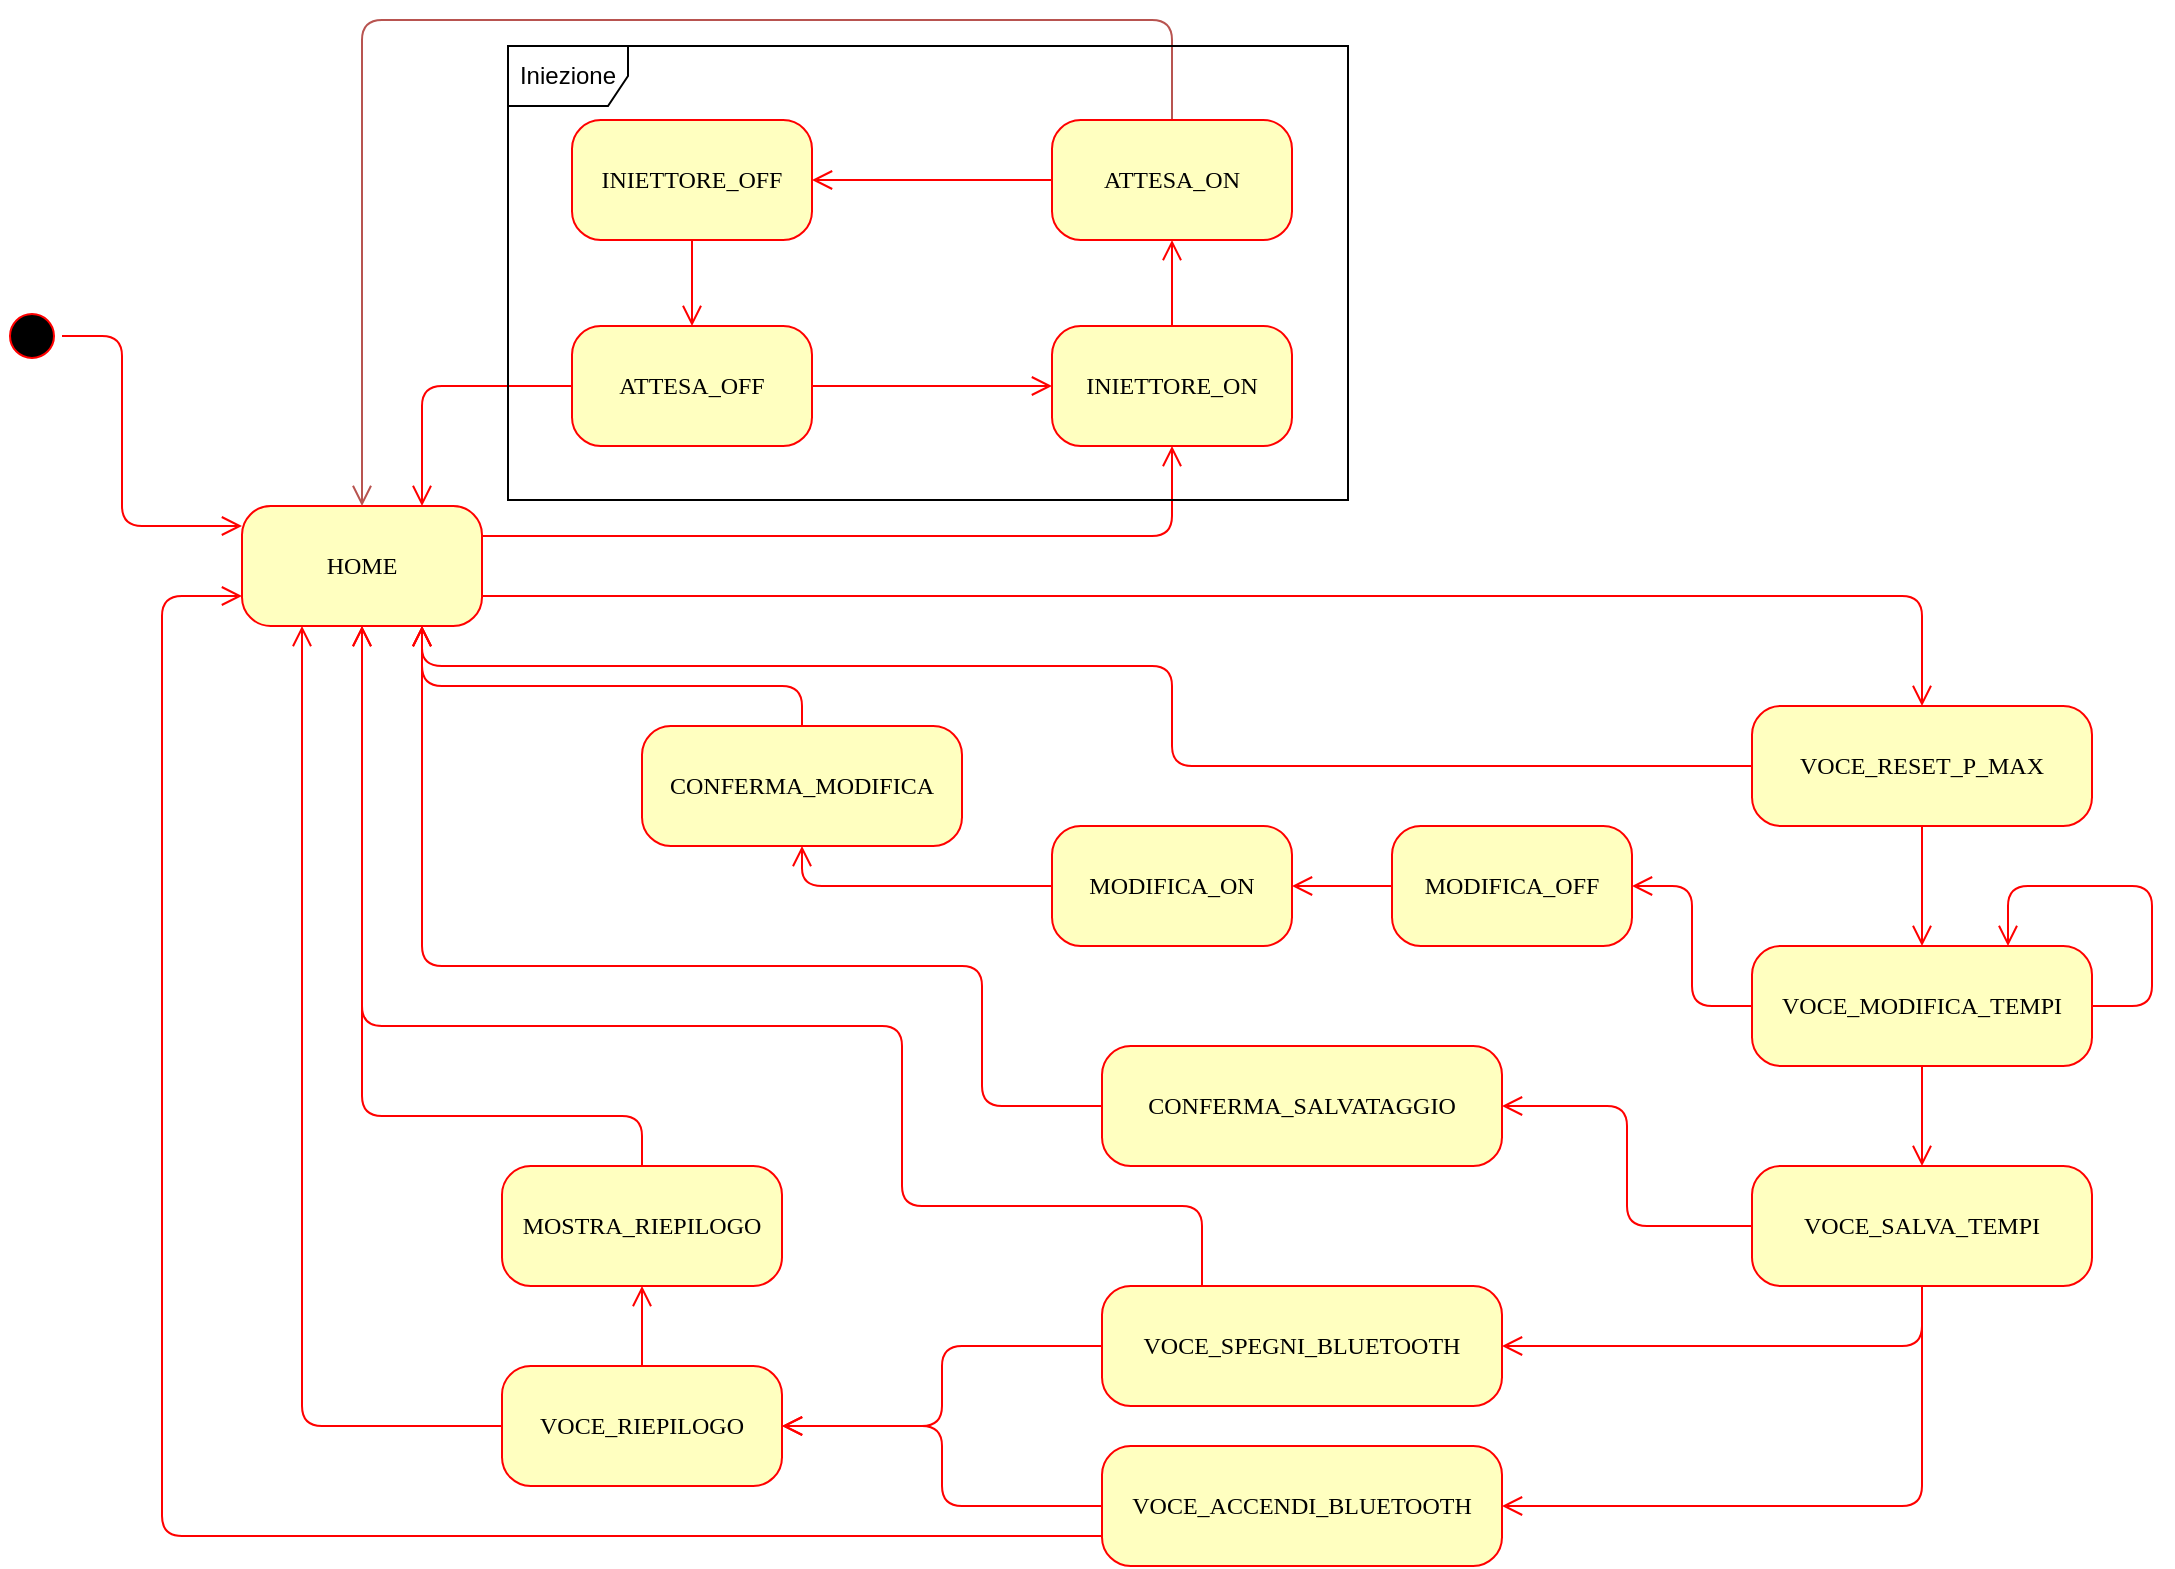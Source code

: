 <mxfile version="19.0.3" type="device"><diagram name="Page-1" id="58cdce13-f638-feb5-8d6f-7d28b1aa9fa0"><mxGraphModel dx="1826" dy="916" grid="1" gridSize="10" guides="1" tooltips="1" connect="1" arrows="1" fold="1" page="1" pageScale="1" pageWidth="1169" pageHeight="827" background="none" math="0" shadow="0"><root><mxCell id="0"/><mxCell id="1" parent="0"/><mxCell id="382b91b5511bd0f7-1" value="" style="ellipse;html=1;shape=startState;fillColor=#000000;strokeColor=#ff0000;rounded=1;shadow=0;comic=0;labelBackgroundColor=none;fontFamily=Verdana;fontSize=12;fontColor=#000000;align=center;direction=south;" parent="1" vertex="1"><mxGeometry x="47" y="170" width="30" height="30" as="geometry"/></mxCell><mxCell id="382b91b5511bd0f7-5" value="VOCE_RIEPILOGO" style="rounded=1;whiteSpace=wrap;html=1;arcSize=24;fillColor=#ffffc0;strokeColor=#ff0000;shadow=0;comic=0;labelBackgroundColor=none;fontFamily=Verdana;fontSize=12;fontColor=#000000;align=center;" parent="1" vertex="1"><mxGeometry x="297" y="700" width="140" height="60" as="geometry"/></mxCell><mxCell id="382b91b5511bd0f7-6" value="HOME" style="rounded=1;whiteSpace=wrap;html=1;arcSize=24;fillColor=#ffffc0;strokeColor=#ff0000;shadow=0;comic=0;labelBackgroundColor=none;fontFamily=Verdana;fontSize=12;fontColor=#000000;align=center;" parent="1" vertex="1"><mxGeometry x="167" y="270" width="120" height="60" as="geometry"/></mxCell><mxCell id="3cde6dad864a17aa-3" style="edgeStyle=orthogonalEdgeStyle;html=1;labelBackgroundColor=none;endArrow=open;endSize=8;strokeColor=#b85450;fontFamily=Verdana;fontSize=12;align=left;entryX=0.5;entryY=0;entryDx=0;entryDy=0;exitX=0.5;exitY=0;exitDx=0;exitDy=0;fillColor=#f8cecc;" parent="1" source="IfPPyGokXyLpAoEEmJJq-1" target="382b91b5511bd0f7-6" edge="1"><mxGeometry relative="1" as="geometry"><mxPoint x="602" y="500" as="targetPoint"/><Array as="points"><mxPoint x="632" y="27"/><mxPoint x="227" y="27"/></Array><mxPoint x="532" y="340" as="sourcePoint"/></mxGeometry></mxCell><mxCell id="382b91b5511bd0f7-7" value="INIETTORE_OFF" style="rounded=1;whiteSpace=wrap;html=1;arcSize=24;fillColor=#ffffc0;strokeColor=#ff0000;shadow=0;comic=0;labelBackgroundColor=none;fontFamily=Verdana;fontSize=12;fontColor=#000000;align=center;" parent="1" vertex="1"><mxGeometry x="332" y="77" width="120" height="60" as="geometry"/></mxCell><mxCell id="3cde6dad864a17aa-4" style="edgeStyle=orthogonalEdgeStyle;html=1;labelBackgroundColor=none;endArrow=open;endSize=8;strokeColor=#ff0000;fontFamily=Verdana;fontSize=12;align=left;exitX=1;exitY=0.75;exitDx=0;exitDy=0;entryX=0.5;entryY=0;entryDx=0;entryDy=0;" parent="1" source="382b91b5511bd0f7-6" target="382b91b5511bd0f7-10" edge="1"><mxGeometry relative="1" as="geometry"><Array as="points"/><mxPoint x="582" y="340" as="sourcePoint"/><mxPoint x="882" y="390" as="targetPoint"/></mxGeometry></mxCell><mxCell id="382b91b5511bd0f7-10" value="VOCE_RESET_P_MAX" style="rounded=1;whiteSpace=wrap;html=1;arcSize=24;fillColor=#ffffc0;strokeColor=#ff0000;shadow=0;comic=0;labelBackgroundColor=none;fontFamily=Verdana;fontSize=12;fontColor=#000000;align=center;" parent="1" vertex="1"><mxGeometry x="922" y="370" width="170" height="60" as="geometry"/></mxCell><mxCell id="3cde6dad864a17aa-5" style="edgeStyle=elbowEdgeStyle;html=1;labelBackgroundColor=none;endArrow=open;endSize=8;strokeColor=#ff0000;fontFamily=Verdana;fontSize=12;align=left;entryX=0.5;entryY=1;entryDx=0;entryDy=0;exitX=0.5;exitY=0;exitDx=0;exitDy=0;" parent="1" source="-hwjyPiwWXOPYwiMXa58-1" target="IfPPyGokXyLpAoEEmJJq-1" edge="1"><mxGeometry relative="1" as="geometry"><mxPoint x="602" y="240" as="sourcePoint"/><mxPoint x="602" y="115" as="targetPoint"/></mxGeometry></mxCell><mxCell id="2a3bc250acf0617d-9" style="edgeStyle=orthogonalEdgeStyle;html=1;labelBackgroundColor=none;endArrow=open;endSize=8;strokeColor=#ff0000;fontFamily=Verdana;fontSize=12;align=left;" parent="1" source="382b91b5511bd0f7-1" target="382b91b5511bd0f7-6" edge="1"><mxGeometry relative="1" as="geometry"><Array as="points"><mxPoint x="107" y="185"/><mxPoint x="107" y="280"/></Array></mxGeometry></mxCell><mxCell id="2a3bc250acf0617d-11" style="edgeStyle=orthogonalEdgeStyle;html=1;labelBackgroundColor=none;endArrow=open;endSize=8;strokeColor=#ff0000;fontFamily=Verdana;fontSize=12;align=left;exitX=1;exitY=0.5;exitDx=0;exitDy=0;" parent="1" source="IfPPyGokXyLpAoEEmJJq-11" target="IfPPyGokXyLpAoEEmJJq-11" edge="1"><mxGeometry relative="1" as="geometry"><mxPoint x="1042" y="590" as="sourcePoint"/><Array as="points"><mxPoint x="1122" y="520"/><mxPoint x="1122" y="460"/><mxPoint x="1050" y="460"/></Array></mxGeometry></mxCell><mxCell id="2a3bc250acf0617d-13" style="edgeStyle=orthogonalEdgeStyle;html=1;exitX=0.5;exitY=0;labelBackgroundColor=none;endArrow=open;endSize=8;strokeColor=#ff0000;fontFamily=Verdana;fontSize=12;align=left;entryX=0.75;entryY=1;entryDx=0;entryDy=0;exitDx=0;exitDy=0;" parent="1" source="IfPPyGokXyLpAoEEmJJq-17" target="382b91b5511bd0f7-6" edge="1"><mxGeometry relative="1" as="geometry"><mxPoint x="282" y="630" as="targetPoint"/><Array as="points"><mxPoint x="447" y="360"/><mxPoint x="257" y="360"/></Array></mxGeometry></mxCell><mxCell id="2a3bc250acf0617d-14" style="edgeStyle=orthogonalEdgeStyle;html=1;labelBackgroundColor=none;endArrow=open;endSize=8;strokeColor=#ff0000;fontFamily=Verdana;fontSize=12;align=left;exitX=0;exitY=0.5;exitDx=0;exitDy=0;entryX=0.75;entryY=1;entryDx=0;entryDy=0;" parent="1" source="382b91b5511bd0f7-10" target="382b91b5511bd0f7-6" edge="1"><mxGeometry relative="1" as="geometry"><mxPoint x="652" y="390" as="sourcePoint"/><mxPoint x="502" y="315" as="targetPoint"/><Array as="points"><mxPoint x="632" y="400"/><mxPoint x="632" y="350"/><mxPoint x="257" y="350"/></Array></mxGeometry></mxCell><mxCell id="2a3bc250acf0617d-15" style="edgeStyle=orthogonalEdgeStyle;html=1;entryX=1;entryY=0.5;labelBackgroundColor=none;endArrow=open;endSize=8;strokeColor=#ff0000;fontFamily=Verdana;fontSize=12;align=left;exitX=0;exitY=0.5;exitDx=0;exitDy=0;entryDx=0;entryDy=0;" parent="1" source="IfPPyGokXyLpAoEEmJJq-11" target="IfPPyGokXyLpAoEEmJJq-14" edge="1"><mxGeometry relative="1" as="geometry"><mxPoint x="832" y="505" as="sourcePoint"/><mxPoint x="902" y="460" as="targetPoint"/></mxGeometry></mxCell><mxCell id="3cde6dad864a17aa-6" style="edgeStyle=elbowEdgeStyle;html=1;labelBackgroundColor=none;endArrow=open;endSize=8;strokeColor=#ff0000;fontFamily=Verdana;fontSize=12;align=left;entryX=0.5;entryY=0;entryDx=0;entryDy=0;exitX=0.5;exitY=1;exitDx=0;exitDy=0;" parent="1" source="IfPPyGokXyLpAoEEmJJq-11" target="IfPPyGokXyLpAoEEmJJq-13" edge="1"><mxGeometry relative="1" as="geometry"><mxPoint x="457" y="665" as="sourcePoint"/><mxPoint x="467" y="550" as="targetPoint"/><Array as="points"/></mxGeometry></mxCell><mxCell id="3cde6dad864a17aa-7" style="edgeStyle=elbowEdgeStyle;html=1;labelBackgroundColor=none;endArrow=open;endSize=8;strokeColor=#ff0000;fontFamily=Verdana;fontSize=12;align=left;entryX=1;entryY=0.5;entryDx=0;entryDy=0;exitX=0.5;exitY=1;exitDx=0;exitDy=0;" parent="1" source="IfPPyGokXyLpAoEEmJJq-13" target="IfPPyGokXyLpAoEEmJJq-19" edge="1"><mxGeometry relative="1" as="geometry"><mxPoint x="-228" y="335" as="sourcePoint"/><mxPoint x="-188" y="220" as="targetPoint"/><Array as="points"><mxPoint x="1007" y="680"/></Array></mxGeometry></mxCell><mxCell id="3cde6dad864a17aa-8" style="edgeStyle=elbowEdgeStyle;html=1;labelBackgroundColor=none;endArrow=open;endSize=8;strokeColor=#ff0000;fontFamily=Verdana;fontSize=12;align=left;exitX=0.5;exitY=1;exitDx=0;exitDy=0;entryX=1;entryY=0.5;entryDx=0;entryDy=0;" parent="1" source="IfPPyGokXyLpAoEEmJJq-13" target="IfPPyGokXyLpAoEEmJJq-20" edge="1"><mxGeometry relative="1" as="geometry"><mxPoint x="-178" y="355" as="sourcePoint"/><mxPoint x="477" y="760" as="targetPoint"/><Array as="points"><mxPoint x="1007" y="730"/></Array></mxGeometry></mxCell><mxCell id="-hwjyPiwWXOPYwiMXa58-1" value="INIETTORE_ON" style="rounded=1;whiteSpace=wrap;html=1;arcSize=24;fillColor=#ffffc0;strokeColor=#ff0000;shadow=0;comic=0;labelBackgroundColor=none;fontFamily=Verdana;fontSize=12;fontColor=#000000;align=center;" parent="1" vertex="1"><mxGeometry x="572" y="180" width="120" height="60" as="geometry"/></mxCell><mxCell id="-hwjyPiwWXOPYwiMXa58-2" style="edgeStyle=orthogonalEdgeStyle;html=1;labelBackgroundColor=none;endArrow=open;endSize=8;strokeColor=#ff0000;fontFamily=Verdana;fontSize=12;align=left;exitX=1;exitY=0.25;exitDx=0;exitDy=0;entryX=0.5;entryY=1;entryDx=0;entryDy=0;" parent="1" source="382b91b5511bd0f7-6" target="-hwjyPiwWXOPYwiMXa58-1" edge="1"><mxGeometry relative="1" as="geometry"><Array as="points"/><mxPoint x="297" y="325" as="sourcePoint"/><mxPoint x="747" y="210" as="targetPoint"/></mxGeometry></mxCell><mxCell id="IfPPyGokXyLpAoEEmJJq-1" value="ATTESA_ON" style="rounded=1;whiteSpace=wrap;html=1;arcSize=24;fillColor=#ffffc0;strokeColor=#ff0000;shadow=0;comic=0;labelBackgroundColor=none;fontFamily=Verdana;fontSize=12;fontColor=#000000;align=center;" parent="1" vertex="1"><mxGeometry x="572" y="77" width="120" height="60" as="geometry"/></mxCell><mxCell id="IfPPyGokXyLpAoEEmJJq-3" style="edgeStyle=elbowEdgeStyle;html=1;labelBackgroundColor=none;endArrow=open;endSize=8;strokeColor=#ff0000;fontFamily=Verdana;fontSize=12;align=left;entryX=1;entryY=0.5;entryDx=0;entryDy=0;exitX=0;exitY=0.5;exitDx=0;exitDy=0;" parent="1" source="IfPPyGokXyLpAoEEmJJq-1" target="382b91b5511bd0f7-7" edge="1"><mxGeometry relative="1" as="geometry"><mxPoint x="642" y="257" as="sourcePoint"/><mxPoint x="642" y="147" as="targetPoint"/></mxGeometry></mxCell><mxCell id="IfPPyGokXyLpAoEEmJJq-4" value="ATTESA_OFF" style="rounded=1;whiteSpace=wrap;html=1;arcSize=24;fillColor=#ffffc0;strokeColor=#ff0000;shadow=0;comic=0;labelBackgroundColor=none;fontFamily=Verdana;fontSize=12;fontColor=#000000;align=center;" parent="1" vertex="1"><mxGeometry x="332" y="180" width="120" height="60" as="geometry"/></mxCell><mxCell id="IfPPyGokXyLpAoEEmJJq-5" style="edgeStyle=elbowEdgeStyle;html=1;labelBackgroundColor=none;endArrow=open;endSize=8;strokeColor=#ff0000;fontFamily=Verdana;fontSize=12;align=left;entryX=0.5;entryY=0;entryDx=0;entryDy=0;exitX=0.5;exitY=1;exitDx=0;exitDy=0;" parent="1" source="382b91b5511bd0f7-7" target="IfPPyGokXyLpAoEEmJJq-4" edge="1"><mxGeometry relative="1" as="geometry"><mxPoint x="642" y="190" as="sourcePoint"/><mxPoint x="642" y="80" as="targetPoint"/></mxGeometry></mxCell><mxCell id="IfPPyGokXyLpAoEEmJJq-7" style="edgeStyle=orthogonalEdgeStyle;html=1;labelBackgroundColor=none;endArrow=open;endSize=8;strokeColor=#ff0000;fontFamily=Verdana;fontSize=12;align=left;exitX=1;exitY=0.5;exitDx=0;exitDy=0;" parent="1" source="IfPPyGokXyLpAoEEmJJq-4" edge="1"><mxGeometry relative="1" as="geometry"><Array as="points"/><mxPoint x="347" y="275" as="sourcePoint"/><mxPoint x="572" y="210" as="targetPoint"/></mxGeometry></mxCell><mxCell id="IfPPyGokXyLpAoEEmJJq-9" style="edgeStyle=elbowEdgeStyle;html=1;labelBackgroundColor=none;endArrow=open;endSize=8;strokeColor=#ff0000;fontFamily=Verdana;fontSize=12;align=left;entryX=0.75;entryY=0;entryDx=0;entryDy=0;exitX=0;exitY=0.5;exitDx=0;exitDy=0;" parent="1" source="IfPPyGokXyLpAoEEmJJq-4" target="382b91b5511bd0f7-6" edge="1"><mxGeometry relative="1" as="geometry"><mxPoint x="342" y="200" as="sourcePoint"/><mxPoint x="222" y="200" as="targetPoint"/><Array as="points"><mxPoint x="257" y="250"/></Array></mxGeometry></mxCell><mxCell id="IfPPyGokXyLpAoEEmJJq-11" value="VOCE_MODIFICA_TEMPI" style="rounded=1;whiteSpace=wrap;html=1;arcSize=24;fillColor=#ffffc0;strokeColor=#ff0000;shadow=0;comic=0;labelBackgroundColor=none;fontFamily=Verdana;fontSize=12;fontColor=#000000;align=center;" parent="1" vertex="1"><mxGeometry x="922" y="490" width="170" height="60" as="geometry"/></mxCell><mxCell id="IfPPyGokXyLpAoEEmJJq-12" style="edgeStyle=elbowEdgeStyle;html=1;labelBackgroundColor=none;endArrow=open;endSize=8;strokeColor=#ff0000;fontFamily=Verdana;fontSize=12;align=left;entryX=0.5;entryY=0;entryDx=0;entryDy=0;exitX=0.5;exitY=1;exitDx=0;exitDy=0;" parent="1" source="382b91b5511bd0f7-10" target="IfPPyGokXyLpAoEEmJJq-11" edge="1"><mxGeometry relative="1" as="geometry"><mxPoint x="1022" y="540" as="sourcePoint"/><mxPoint x="1022" y="650" as="targetPoint"/></mxGeometry></mxCell><mxCell id="IfPPyGokXyLpAoEEmJJq-13" value="VOCE_SALVA_TEMPI" style="rounded=1;whiteSpace=wrap;html=1;arcSize=24;fillColor=#ffffc0;strokeColor=#ff0000;shadow=0;comic=0;labelBackgroundColor=none;fontFamily=Verdana;fontSize=12;fontColor=#000000;align=center;" parent="1" vertex="1"><mxGeometry x="922" y="600" width="170" height="60" as="geometry"/></mxCell><mxCell id="IfPPyGokXyLpAoEEmJJq-14" value="MODIFICA_OFF" style="rounded=1;whiteSpace=wrap;html=1;arcSize=24;fillColor=#ffffc0;strokeColor=#ff0000;shadow=0;comic=0;labelBackgroundColor=none;fontFamily=Verdana;fontSize=12;fontColor=#000000;align=center;" parent="1" vertex="1"><mxGeometry x="742" y="430" width="120" height="60" as="geometry"/></mxCell><mxCell id="IfPPyGokXyLpAoEEmJJq-15" value="MODIFICA_ON" style="rounded=1;whiteSpace=wrap;html=1;arcSize=24;fillColor=#ffffc0;strokeColor=#ff0000;shadow=0;comic=0;labelBackgroundColor=none;fontFamily=Verdana;fontSize=12;fontColor=#000000;align=center;" parent="1" vertex="1"><mxGeometry x="572" y="430" width="120" height="60" as="geometry"/></mxCell><mxCell id="IfPPyGokXyLpAoEEmJJq-16" style="edgeStyle=orthogonalEdgeStyle;html=1;entryX=1;entryY=0.5;labelBackgroundColor=none;endArrow=open;endSize=8;strokeColor=#ff0000;fontFamily=Verdana;fontSize=12;align=left;exitX=0;exitY=0.5;exitDx=0;exitDy=0;entryDx=0;entryDy=0;" parent="1" source="IfPPyGokXyLpAoEEmJJq-14" target="IfPPyGokXyLpAoEEmJJq-15" edge="1"><mxGeometry relative="1" as="geometry"><mxPoint x="932" y="470.0" as="sourcePoint"/><mxPoint x="872" y="470.0" as="targetPoint"/><Array as="points"><mxPoint x="722" y="460"/><mxPoint x="722" y="460"/></Array></mxGeometry></mxCell><mxCell id="IfPPyGokXyLpAoEEmJJq-17" value="CONFERMA_MODIFICA" style="rounded=1;whiteSpace=wrap;html=1;arcSize=24;fillColor=#ffffc0;strokeColor=#ff0000;shadow=0;comic=0;labelBackgroundColor=none;fontFamily=Verdana;fontSize=12;fontColor=#000000;align=center;" parent="1" vertex="1"><mxGeometry x="367" y="380" width="160" height="60" as="geometry"/></mxCell><mxCell id="IfPPyGokXyLpAoEEmJJq-18" style="edgeStyle=orthogonalEdgeStyle;html=1;entryX=0.5;entryY=1;labelBackgroundColor=none;endArrow=open;endSize=8;strokeColor=#ff0000;fontFamily=Verdana;fontSize=12;align=left;exitX=0;exitY=0.5;exitDx=0;exitDy=0;entryDx=0;entryDy=0;" parent="1" source="IfPPyGokXyLpAoEEmJJq-15" target="IfPPyGokXyLpAoEEmJJq-17" edge="1"><mxGeometry relative="1" as="geometry"><mxPoint x="762" y="470.0" as="sourcePoint"/><mxPoint x="712" y="470.0" as="targetPoint"/><Array as="points"><mxPoint x="447" y="460"/></Array></mxGeometry></mxCell><mxCell id="IfPPyGokXyLpAoEEmJJq-19" value="VOCE_SPEGNI_BLUETOOTH" style="rounded=1;whiteSpace=wrap;html=1;arcSize=24;fillColor=#ffffc0;strokeColor=#ff0000;shadow=0;comic=0;labelBackgroundColor=none;fontFamily=Verdana;fontSize=12;fontColor=#000000;align=center;" parent="1" vertex="1"><mxGeometry x="597" y="660" width="200" height="60" as="geometry"/></mxCell><mxCell id="IfPPyGokXyLpAoEEmJJq-20" value="VOCE_ACCENDI_BLUETOOTH" style="rounded=1;whiteSpace=wrap;html=1;arcSize=24;fillColor=#ffffc0;strokeColor=#ff0000;shadow=0;comic=0;labelBackgroundColor=none;fontFamily=Verdana;fontSize=12;fontColor=#000000;align=center;" parent="1" vertex="1"><mxGeometry x="597" y="740" width="200" height="60" as="geometry"/></mxCell><mxCell id="IfPPyGokXyLpAoEEmJJq-21" style="edgeStyle=elbowEdgeStyle;html=1;labelBackgroundColor=none;endArrow=open;endSize=8;strokeColor=#ff0000;fontFamily=Verdana;fontSize=12;align=left;entryX=1;entryY=0.5;entryDx=0;entryDy=0;exitX=0;exitY=0.5;exitDx=0;exitDy=0;" parent="1" source="IfPPyGokXyLpAoEEmJJq-13" target="IfPPyGokXyLpAoEEmJJq-22" edge="1"><mxGeometry relative="1" as="geometry"><mxPoint x="727" y="520" as="sourcePoint"/><mxPoint x="802" y="630" as="targetPoint"/></mxGeometry></mxCell><mxCell id="IfPPyGokXyLpAoEEmJJq-22" value="CONFERMA_SALVATAGGIO" style="rounded=1;whiteSpace=wrap;html=1;arcSize=24;fillColor=#ffffc0;strokeColor=#ff0000;shadow=0;comic=0;labelBackgroundColor=none;fontFamily=Verdana;fontSize=12;fontColor=#000000;align=center;" parent="1" vertex="1"><mxGeometry x="597" y="540" width="200" height="60" as="geometry"/></mxCell><mxCell id="IfPPyGokXyLpAoEEmJJq-23" style="edgeStyle=orthogonalEdgeStyle;html=1;entryX=0.75;entryY=1;labelBackgroundColor=none;endArrow=open;endSize=8;strokeColor=#ff0000;fontFamily=Verdana;fontSize=12;align=left;exitX=0;exitY=0.5;exitDx=0;exitDy=0;entryDx=0;entryDy=0;" parent="1" source="IfPPyGokXyLpAoEEmJJq-22" target="382b91b5511bd0f7-6" edge="1"><mxGeometry relative="1" as="geometry"><mxPoint x="442" y="520" as="sourcePoint"/><mxPoint x="317" y="500" as="targetPoint"/><Array as="points"><mxPoint x="537" y="570"/><mxPoint x="537" y="500"/><mxPoint x="257" y="500"/></Array></mxGeometry></mxCell><mxCell id="IfPPyGokXyLpAoEEmJJq-25" style="edgeStyle=elbowEdgeStyle;html=1;labelBackgroundColor=none;endArrow=open;endSize=8;strokeColor=#ff0000;fontFamily=Verdana;fontSize=12;align=left;entryX=1;entryY=0.5;entryDx=0;entryDy=0;exitX=0;exitY=0.5;exitDx=0;exitDy=0;" parent="1" source="IfPPyGokXyLpAoEEmJJq-19" target="382b91b5511bd0f7-5" edge="1"><mxGeometry relative="1" as="geometry"><mxPoint x="572" y="689.23" as="sourcePoint"/><mxPoint x="452" y="689.23" as="targetPoint"/></mxGeometry></mxCell><mxCell id="IfPPyGokXyLpAoEEmJJq-27" style="edgeStyle=elbowEdgeStyle;html=1;labelBackgroundColor=none;endArrow=open;endSize=8;strokeColor=#ff0000;fontFamily=Verdana;fontSize=12;align=left;entryX=1;entryY=0.5;entryDx=0;entryDy=0;exitX=0;exitY=0.5;exitDx=0;exitDy=0;" parent="1" source="IfPPyGokXyLpAoEEmJJq-20" target="382b91b5511bd0f7-5" edge="1"><mxGeometry relative="1" as="geometry"><mxPoint x="607" y="700" as="sourcePoint"/><mxPoint x="447.0" y="740" as="targetPoint"/></mxGeometry></mxCell><mxCell id="IfPPyGokXyLpAoEEmJJq-30" style="edgeStyle=orthogonalEdgeStyle;html=1;entryX=0.5;entryY=1;labelBackgroundColor=none;endArrow=open;endSize=8;strokeColor=#ff0000;fontFamily=Verdana;fontSize=12;align=left;entryDx=0;entryDy=0;exitX=0.25;exitY=0;exitDx=0;exitDy=0;" parent="1" source="IfPPyGokXyLpAoEEmJJq-19" target="382b91b5511bd0f7-6" edge="1"><mxGeometry relative="1" as="geometry"><mxPoint x="577" y="640" as="sourcePoint"/><mxPoint x="257.0" y="340" as="targetPoint"/><Array as="points"><mxPoint x="647" y="620"/><mxPoint x="497" y="620"/><mxPoint x="497" y="530"/><mxPoint x="227" y="530"/></Array></mxGeometry></mxCell><mxCell id="IfPPyGokXyLpAoEEmJJq-31" style="edgeStyle=orthogonalEdgeStyle;html=1;entryX=0;entryY=0.75;labelBackgroundColor=none;endArrow=open;endSize=8;strokeColor=#ff0000;fontFamily=Verdana;fontSize=12;align=left;entryDx=0;entryDy=0;exitX=0;exitY=0.75;exitDx=0;exitDy=0;" parent="1" source="IfPPyGokXyLpAoEEmJJq-20" target="382b91b5511bd0f7-6" edge="1"><mxGeometry relative="1" as="geometry"><mxPoint x="596.92" y="670" as="sourcePoint"/><mxPoint x="176.92" y="340" as="targetPoint"/><Array as="points"><mxPoint x="127" y="785"/><mxPoint x="127" y="315"/></Array></mxGeometry></mxCell><mxCell id="IfPPyGokXyLpAoEEmJJq-32" value="MOSTRA_RIEPILOGO" style="rounded=1;whiteSpace=wrap;html=1;arcSize=24;fillColor=#ffffc0;strokeColor=#ff0000;shadow=0;comic=0;labelBackgroundColor=none;fontFamily=Verdana;fontSize=12;fontColor=#000000;align=center;" parent="1" vertex="1"><mxGeometry x="297" y="600" width="140" height="60" as="geometry"/></mxCell><mxCell id="IfPPyGokXyLpAoEEmJJq-34" style="edgeStyle=orthogonalEdgeStyle;html=1;entryX=0.25;entryY=1;labelBackgroundColor=none;endArrow=open;endSize=8;strokeColor=#ff0000;fontFamily=Verdana;fontSize=12;align=left;entryDx=0;entryDy=0;exitX=0;exitY=0.5;exitDx=0;exitDy=0;" parent="1" source="382b91b5511bd0f7-5" target="382b91b5511bd0f7-6" edge="1"><mxGeometry relative="1" as="geometry"><mxPoint x="587" y="735" as="sourcePoint"/><mxPoint x="167.0" y="405" as="targetPoint"/><Array as="points"><mxPoint x="197" y="730"/></Array></mxGeometry></mxCell><mxCell id="IfPPyGokXyLpAoEEmJJq-35" style="edgeStyle=elbowEdgeStyle;html=1;labelBackgroundColor=none;endArrow=open;endSize=8;strokeColor=#ff0000;fontFamily=Verdana;fontSize=12;align=left;entryX=0.5;entryY=1;entryDx=0;entryDy=0;exitX=0.5;exitY=0;exitDx=0;exitDy=0;" parent="1" source="382b91b5511bd0f7-5" target="IfPPyGokXyLpAoEEmJJq-32" edge="1"><mxGeometry relative="1" as="geometry"><mxPoint x="365.46" y="690" as="sourcePoint"/><mxPoint x="365.46" y="620" as="targetPoint"/></mxGeometry></mxCell><mxCell id="IfPPyGokXyLpAoEEmJJq-36" style="edgeStyle=orthogonalEdgeStyle;html=1;labelBackgroundColor=none;endArrow=open;endSize=8;strokeColor=#ff0000;fontFamily=Verdana;fontSize=12;align=left;exitX=0.5;exitY=0;exitDx=0;exitDy=0;entryX=0.5;entryY=1;entryDx=0;entryDy=0;" parent="1" source="IfPPyGokXyLpAoEEmJJq-32" target="382b91b5511bd0f7-6" edge="1"><mxGeometry relative="1" as="geometry"><mxPoint x="237" y="450" as="targetPoint"/><mxPoint x="367" y="600" as="sourcePoint"/><Array as="points"><mxPoint x="367" y="575"/><mxPoint x="227" y="575"/></Array></mxGeometry></mxCell><mxCell id="1lJoC2d9RGw_wqjnMMdK-2" value="Iniezione" style="shape=umlFrame;whiteSpace=wrap;html=1;" vertex="1" parent="1"><mxGeometry x="300" y="40" width="420" height="227" as="geometry"/></mxCell></root></mxGraphModel></diagram></mxfile>